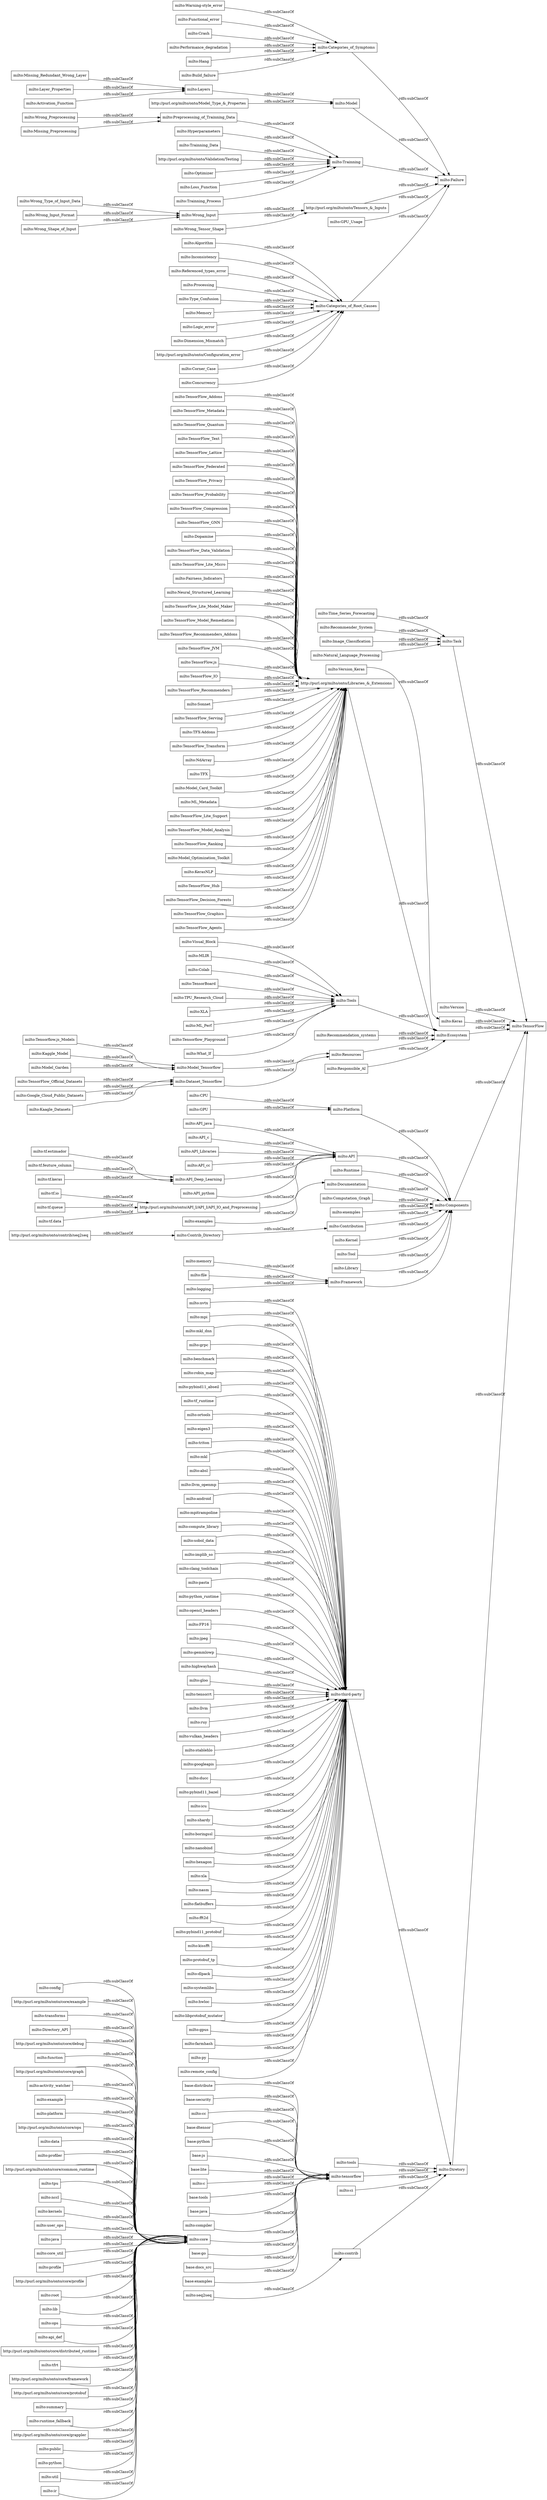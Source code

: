 digraph ar2dtool_diagram { 
rankdir=LR;
size="1000"
node [shape = rectangle, color="black"]; "milto:compute_library" "http://purl.org/milto/onto/core/common_runtime" "milto:tpu" "base:lite" "milto:tf.keras" "milto:Version_Keras" "milto:nccl" "milto:Tools" "milto:exemples" "milto:Algorithm" "milto:file" "milto:TensorFlow.js" "milto:c" "milto:kernels" "milto:highwayhash" "milto:contrib" "milto:Wrong_Shape_of_Input" "milto:gloo" "milto:Diretory" "milto:user_ops" "milto:Contrib_Directory" "milto:TensorFlow_IO" "milto:Documentation" "milto:tf.data" "milto:Kernel" "milto:tensorrt" "milto:llvm" "milto:java" "milto:core_util" "milto:profile" "http://purl.org/milto/onto/core/profile" "milto:ci" "milto:TensorFlow_Recommenders" "milto:Categories_of_Symptoms" "milto:Tool" "milto:ruy" "base:tools" "milto:Preprocessing_of_Trainning_Data" "milto:Image_Classification" "milto:Wrong_Type_of_Input_Data" "milto:Sonnet" "milto:vulkan_headers" "milto:stablehlo" "milto:Version" "milto:root" "milto:Natural_Language_Processing" "milto:Hyperparameters" "milto:Library" "milto:lib" "milto:ops" "base:java" "milto:TensorFlow_Serving" "milto:Model_Garden" "milto:googleapis" "milto:ducc" "milto:api_def" "milto:Tensorflow.js_Models" "http://purl.org/milto/onto/core/distributed_runtime" "milto:pybind11_bazel" "milto:TFX-Addons" "milto:CPU" "milto:TensorFlow_Transform" "milto:GPU" "http://purl.org/milto/onto/Conﬁguration_error" "milto:icu" "milto:tf.io" "milto:tfrt" "milto:Trainning_Data" "milto:NdArray" "milto:Responsible_AI" "milto:tf.queue" "http://purl.org/milto/onto/core/framework" "milto:shardy" "milto:TFX" "http://purl.org/milto/onto/core/protobuf" "milto:summary" "milto:boringssl" "milto:Corner_Case" "milto:nanobind" "milto:Model_Card_Toolkit" "milto:API_cc" "milto:Contribution" "milto:ML_Metadata" "milto:hexagon" "milto:compiler" "milto:Tensorflow_Playground" "milto:xla" "milto:tf.estimador" "milto:nasm" "milto:API_Deep_Learning" "milto:flatbuffers" "milto:tf.feuture_column" "milto:TensorFlow_Lite_Support" "milto:runtime_fallback" "http://purl.org/milto/onto/Validation/Testing" "milto:TensorFlow_Model_Analysis" "milto:fft2d" "milto:tensorflow" "http://purl.org/milto/onto/contrib/seq2seq" "milto:Kaagle_Datasets" "milto:Optimizer" "milto:pybind11_protobuf" "milto:Hang" "milto:TensorFlow_Ranking" "http://purl.org/milto/onto/core/grappler" "milto:core" "milto:Wrong_Input" "milto:Concurrency" "milto:kissfft" "milto:Wrong_Input_Format" "milto:TensorFlow_Official_Datasets" "base:go" "milto:protobuf_tp" "milto:Resources" "milto:Framework" "milto:Activation_Function" "milto:Wrong_Preprocessing" "milto:Task" "milto:What_If" "milto:Keras" "milto:Model_Optimization_Toolkit" "milto:public" "milto:dlpack" "milto:Missing_Preprocessing" "milto:Inconsistency" "milto:KerasNLP" "milto:systemlibs" "milto:Visual_Block" "milto:TensorFlow_Hub" "milto:tools" "milto:hwloc" "milto:MLIR" "milto:libprotobuf_mutator" "milto:Colab" "milto:gpus" "milto:Layers" "milto:TensorFlow_Decision_Forests" "milto:TensorFlow_Graphics" "milto:farmhash" "milto:Loss_Function" "milto:Missing_Redundant_Wrong_Layer" "milto:Trainning_Process" "milto:py" "milto:python" "milto:remote_config" "milto:API_python" "milto:Time_Series_Forecasting" "milto:util" "milto:Platform" "milto:nvtx" "milto:mpi" "milto:Referenced_types_error" "milto:TensorFlow_Agents" "milto:mkl_dnn" "milto:TensorBoard" "milto:TensorFlow_Addons" "milto:Recommender_System" "milto:grpc" "milto:ir" "milto:Build_failure" "milto:benchmark" "milto:TensorFlow_Metadata" "milto:Warning-style_error" "milto:robin_map" "milto:logging" "milto:Model" "milto:TensorFlow_Quantum" "milto:config" "milto:Layer_Properties" "milto:Processing" "milto:Type_Confusion" "milto:Trainning" "milto:Google_Cloud_Public_Datasets" "milto:TensorFlow" "base:docs_src" "base:examples" "milto:pybind11_abseil" "milto:Memory" "milto:tf_runtime" "milto:memory" "milto:TensorFlow_Text" "milto:ortools" "milto:Ecosystem" "milto:eigen3" "http://purl.org/milto/onto/API_I/API_I/API_IO_and_Preprocessing" "milto:triton" "milto:Dataset_Tensorflow" "milto:TPU_Research_Cloud" "milto:third-party" "milto:Failure" "milto:Categories_of_Root_Causes" "base:distribute" "milto:TensorFlow_Lattice" "milto:TensorFlow_Federated" "milto:TensorFlow_Privacy" "milto:mkl" "milto:API" "base:security" "milto:Kaggle_Model" "milto:TensorFlow_Probability" "http://purl.org/milto/onto/core/example" "milto:Functional_error" "http://purl.org/milto/onto/Libraries_&_Extensions" "milto:transforms" "milto:Directory_API" "milto:absl" "http://purl.org/milto/onto/core/debug" "milto:function" "milto:Logic_error" "milto:cc" "milto:XLA" "milto:Dimension_Mismatch" "milto:TensorFlow_Compression" "milto:Runtime" "milto:Model_Tensorflow" "milto:GPU_Usage" "milto:TensorFlow_GNN" "http://purl.org/milto/onto/Tensors_&_Inputs" "milto:llvm_openmp" "milto:API_java" "http://purl.org/milto/onto/core/graph" "http://purl.org/milto/onto/Model_Type_&_Propertes" "milto:Dopamine" "milto:activity_watcher" "milto:example" "milto:android" "milto:platform" "milto:seq2seq" "milto:mpitrampoline" "http://purl.org/milto/onto/core/ops" "milto:sobol_data" "milto:TensorFlow_Data_Validation" "milto:implib_so" "base:dtensor" "milto:TensorFlow_Lite_Micro" "milto:clang_toolchain" "base:python" "milto:Fairness_Indicators" "milto:Crash" "milto:API_c" "milto:API_Libraries" "milto:pasta" "milto:data" "milto:ML_Perf" "milto:Performance_degradation" "milto:Neural_Structured_Learning" "milto:TensorFlow_Lite_Model_Maker" "milto:TensorFlow_Model_Remediation" "milto:python_runtime" "milto:TensorFlow_Recommenders_Addons" "milto:opencl_headers" "milto:FP16" "milto:Wrong_Tensor_Shape" "milto:jpeg" "milto:TensorFlow_JVM" "milto:Computation_Graph" "milto:Components" "base:js" "milto:profiler" "milto:examples" "milto:gemmlowp" "milto:Recommendation_systems" ; /*classes style*/
	"http://purl.org/milto/onto/core/grappler" -> "milto:core" [ label = "rdfs:subClassOf" ];
	"milto:flatbuffers" -> "milto:third-party" [ label = "rdfs:subClassOf" ];
	"milto:Trainning_Process" -> "milto:Trainning" [ label = "rdfs:subClassOf" ];
	"milto:ML_Metadata" -> "http://purl.org/milto/onto/Libraries_&_Extensions" [ label = "rdfs:subClassOf" ];
	"milto:python_runtime" -> "milto:third-party" [ label = "rdfs:subClassOf" ];
	"milto:TensorFlow_Lite_Micro" -> "http://purl.org/milto/onto/Libraries_&_Extensions" [ label = "rdfs:subClassOf" ];
	"milto:Categories_of_Root_Causes" -> "milto:Failure" [ label = "rdfs:subClassOf" ];
	"milto:tensorrt" -> "milto:third-party" [ label = "rdfs:subClassOf" ];
	"milto:profiler" -> "milto:core" [ label = "rdfs:subClassOf" ];
	"milto:Wrong_Tensor_Shape" -> "http://purl.org/milto/onto/Tensors_&_Inputs" [ label = "rdfs:subClassOf" ];
	"milto:Wrong_Preprocessing" -> "milto:Preprocessing_of_Trainning_Data" [ label = "rdfs:subClassOf" ];
	"milto:Loss_Function" -> "milto:Trainning" [ label = "rdfs:subClassOf" ];
	"milto:root" -> "milto:core" [ label = "rdfs:subClassOf" ];
	"milto:clang_toolchain" -> "milto:third-party" [ label = "rdfs:subClassOf" ];
	"milto:examples" -> "milto:Documentation" [ label = "rdfs:subClassOf" ];
	"milto:TensorFlow_GNN" -> "http://purl.org/milto/onto/Libraries_&_Extensions" [ label = "rdfs:subClassOf" ];
	"milto:Task" -> "milto:TensorFlow" [ label = "rdfs:subClassOf" ];
	"milto:Categories_of_Symptoms" -> "milto:Failure" [ label = "rdfs:subClassOf" ];
	"http://purl.org/milto/onto/Libraries_&_Extensions" -> "milto:Ecosystem" [ label = "rdfs:subClassOf" ];
	"milto:exemples" -> "milto:Components" [ label = "rdfs:subClassOf" ];
	"milto:Version" -> "milto:TensorFlow" [ label = "rdfs:subClassOf" ];
	"milto:Logic_error" -> "milto:Categories_of_Root_Causes" [ label = "rdfs:subClassOf" ];
	"milto:fft2d" -> "milto:third-party" [ label = "rdfs:subClassOf" ];
	"http://purl.org/milto/onto/Tensors_&_Inputs" -> "milto:Failure" [ label = "rdfs:subClassOf" ];
	"milto:Visual_Block" -> "milto:Tools" [ label = "rdfs:subClassOf" ];
	"milto:sobol_data" -> "milto:third-party" [ label = "rdfs:subClassOf" ];
	"milto:tf_runtime" -> "milto:third-party" [ label = "rdfs:subClassOf" ];
	"milto:Trainning_Data" -> "milto:Trainning" [ label = "rdfs:subClassOf" ];
	"milto:robin_map" -> "milto:third-party" [ label = "rdfs:subClassOf" ];
	"milto:API_cc" -> "milto:API" [ label = "rdfs:subClassOf" ];
	"milto:triton" -> "milto:third-party" [ label = "rdfs:subClassOf" ];
	"milto:Natural_Language_Processing" -> "milto:Task" [ label = "rdfs:subClassOf" ];
	"milto:TensorFlow_Hub" -> "http://purl.org/milto/onto/Libraries_&_Extensions" [ label = "rdfs:subClassOf" ];
	"http://purl.org/milto/onto/core/graph" -> "milto:core" [ label = "rdfs:subClassOf" ];
	"milto:benchmark" -> "milto:third-party" [ label = "rdfs:subClassOf" ];
	"milto:python" -> "milto:core" [ label = "rdfs:subClassOf" ];
	"milto:MLIR" -> "milto:Tools" [ label = "rdfs:subClassOf" ];
	"milto:TFX-Addons" -> "http://purl.org/milto/onto/Libraries_&_Extensions" [ label = "rdfs:subClassOf" ];
	"milto:kissfft" -> "milto:third-party" [ label = "rdfs:subClassOf" ];
	"milto:nanobind" -> "milto:third-party" [ label = "rdfs:subClassOf" ];
	"milto:Version_Keras" -> "milto:Keras" [ label = "rdfs:subClassOf" ];
	"milto:kernels" -> "milto:core" [ label = "rdfs:subClassOf" ];
	"milto:Kaagle_Datasets" -> "milto:Dataset_Tensorflow" [ label = "rdfs:subClassOf" ];
	"milto:TensorFlow_JVM" -> "http://purl.org/milto/onto/Libraries_&_Extensions" [ label = "rdfs:subClassOf" ];
	"milto:KerasNLP" -> "http://purl.org/milto/onto/Libraries_&_Extensions" [ label = "rdfs:subClassOf" ];
	"milto:hwloc" -> "milto:third-party" [ label = "rdfs:subClassOf" ];
	"milto:Activation_Function" -> "milto:Layers" [ label = "rdfs:subClassOf" ];
	"milto:Neural_Structured_Learning" -> "http://purl.org/milto/onto/Libraries_&_Extensions" [ label = "rdfs:subClassOf" ];
	"milto:stablehlo" -> "milto:third-party" [ label = "rdfs:subClassOf" ];
	"milto:Inconsistency" -> "milto:Categories_of_Root_Causes" [ label = "rdfs:subClassOf" ];
	"http://purl.org/milto/onto/Model_Type_&_Propertes" -> "milto:Model" [ label = "rdfs:subClassOf" ];
	"milto:eigen3" -> "milto:third-party" [ label = "rdfs:subClassOf" ];
	"milto:Hang" -> "milto:Categories_of_Symptoms" [ label = "rdfs:subClassOf" ];
	"milto:Processing" -> "milto:Categories_of_Root_Causes" [ label = "rdfs:subClassOf" ];
	"milto:tf.estimador" -> "milto:API_Deep_Learning" [ label = "rdfs:subClassOf" ];
	"milto:util" -> "milto:core" [ label = "rdfs:subClassOf" ];
	"milto:mpitrampoline" -> "milto:third-party" [ label = "rdfs:subClassOf" ];
	"milto:TensorFlow_Recommenders" -> "http://purl.org/milto/onto/Libraries_&_Extensions" [ label = "rdfs:subClassOf" ];
	"milto:lib" -> "milto:core" [ label = "rdfs:subClassOf" ];
	"milto:ML_Perf" -> "milto:Tools" [ label = "rdfs:subClassOf" ];
	"milto:CPU" -> "milto:Platform" [ label = "rdfs:subClassOf" ];
	"milto:nasm" -> "milto:third-party" [ label = "rdfs:subClassOf" ];
	"milto:API_Deep_Learning" -> "milto:API" [ label = "rdfs:subClassOf" ];
	"milto:Platform" -> "milto:Components" [ label = "rdfs:subClassOf" ];
	"milto:Sonnet" -> "http://purl.org/milto/onto/Libraries_&_Extensions" [ label = "rdfs:subClassOf" ];
	"milto:protobuf_tp" -> "milto:third-party" [ label = "rdfs:subClassOf" ];
	"milto:Kaggle_Model" -> "milto:Model_Tensorflow" [ label = "rdfs:subClassOf" ];
	"milto:Functional_error" -> "milto:Categories_of_Symptoms" [ label = "rdfs:subClassOf" ];
	"milto:Wrong_Type_of_Input_Data" -> "milto:Wrong_Input" [ label = "rdfs:subClassOf" ];
	"milto:tf.queue" -> "http://purl.org/milto/onto/API_I/API_I/API_IO_and_Preprocessing" [ label = "rdfs:subClassOf" ];
	"milto:Computation_Graph" -> "milto:Components" [ label = "rdfs:subClassOf" ];
	"milto:Image_Classification" -> "milto:Task" [ label = "rdfs:subClassOf" ];
	"milto:Dataset_Tensorflow" -> "milto:Resources" [ label = "rdfs:subClassOf" ];
	"milto:Framework" -> "milto:Components" [ label = "rdfs:subClassOf" ];
	"milto:tpu" -> "milto:core" [ label = "rdfs:subClassOf" ];
	"milto:Tensorflow_Playground" -> "milto:Tools" [ label = "rdfs:subClassOf" ];
	"milto:What_If" -> "milto:Tools" [ label = "rdfs:subClassOf" ];
	"milto:py" -> "milto:third-party" [ label = "rdfs:subClassOf" ];
	"milto:Performance_degradation" -> "milto:Categories_of_Symptoms" [ label = "rdfs:subClassOf" ];
	"milto:Optimizer" -> "milto:Trainning" [ label = "rdfs:subClassOf" ];
	"milto:GPU" -> "milto:Platform" [ label = "rdfs:subClassOf" ];
	"milto:TensorFlow_Graphics" -> "http://purl.org/milto/onto/Libraries_&_Extensions" [ label = "rdfs:subClassOf" ];
	"milto:public" -> "milto:core" [ label = "rdfs:subClassOf" ];
	"http://purl.org/milto/onto/core/ops" -> "milto:core" [ label = "rdfs:subClassOf" ];
	"milto:pybind11_abseil" -> "milto:third-party" [ label = "rdfs:subClassOf" ];
	"milto:TensorFlow_Model_Analysis" -> "http://purl.org/milto/onto/Libraries_&_Extensions" [ label = "rdfs:subClassOf" ];
	"milto:TPU_Research_Cloud" -> "milto:Tools" [ label = "rdfs:subClassOf" ];
	"milto:Fairness_Indicators" -> "http://purl.org/milto/onto/Libraries_&_Extensions" [ label = "rdfs:subClassOf" ];
	"milto:function" -> "milto:core" [ label = "rdfs:subClassOf" ];
	"milto:Crash" -> "milto:Categories_of_Symptoms" [ label = "rdfs:subClassOf" ];
	"milto:pybind11_protobuf" -> "milto:third-party" [ label = "rdfs:subClassOf" ];
	"milto:Preprocessing_of_Trainning_Data" -> "milto:Trainning" [ label = "rdfs:subClassOf" ];
	"milto:jpeg" -> "milto:third-party" [ label = "rdfs:subClassOf" ];
	"milto:TensorFlow_Federated" -> "http://purl.org/milto/onto/Libraries_&_Extensions" [ label = "rdfs:subClassOf" ];
	"milto:Memory" -> "milto:Categories_of_Root_Causes" [ label = "rdfs:subClassOf" ];
	"milto:TensorFlow_Lite_Model_Maker" -> "http://purl.org/milto/onto/Libraries_&_Extensions" [ label = "rdfs:subClassOf" ];
	"milto:TensorFlow_Quantum" -> "http://purl.org/milto/onto/Libraries_&_Extensions" [ label = "rdfs:subClassOf" ];
	"milto:absl" -> "milto:third-party" [ label = "rdfs:subClassOf" ];
	"milto:Google_Cloud_Public_Datasets" -> "milto:Dataset_Tensorflow" [ label = "rdfs:subClassOf" ];
	"milto:ortools" -> "milto:third-party" [ label = "rdfs:subClassOf" ];
	"milto:dlpack" -> "milto:third-party" [ label = "rdfs:subClassOf" ];
	"milto:example" -> "milto:core" [ label = "rdfs:subClassOf" ];
	"milto:ducc" -> "milto:third-party" [ label = "rdfs:subClassOf" ];
	"milto:ops" -> "milto:core" [ label = "rdfs:subClassOf" ];
	"milto:cc" -> "milto:tensorflow" [ label = "rdfs:subClassOf" ];
	"milto:user_ops" -> "milto:core" [ label = "rdfs:subClassOf" ];
	"milto:Tensorflow.js_Models" -> "milto:Model_Tensorflow" [ label = "rdfs:subClassOf" ];
	"milto:gloo" -> "milto:third-party" [ label = "rdfs:subClassOf" ];
	"milto:compiler" -> "milto:tensorflow" [ label = "rdfs:subClassOf" ];
	"milto:Corner_Case" -> "milto:Categories_of_Root_Causes" [ label = "rdfs:subClassOf" ];
	"milto:Directory_API" -> "milto:core" [ label = "rdfs:subClassOf" ];
	"milto:Warning-style_error" -> "milto:Categories_of_Symptoms" [ label = "rdfs:subClassOf" ];
	"milto:TensorFlow_Data_Validation" -> "http://purl.org/milto/onto/Libraries_&_Extensions" [ label = "rdfs:subClassOf" ];
	"milto:Tools" -> "milto:Ecosystem" [ label = "rdfs:subClassOf" ];
	"milto:config" -> "milto:core" [ label = "rdfs:subClassOf" ];
	"base:security" -> "milto:tensorflow" [ label = "rdfs:subClassOf" ];
	"milto:java" -> "milto:core" [ label = "rdfs:subClassOf" ];
	"milto:TensorFlow_Lite_Support" -> "http://purl.org/milto/onto/Libraries_&_Extensions" [ label = "rdfs:subClassOf" ];
	"milto:Dopamine" -> "http://purl.org/milto/onto/Libraries_&_Extensions" [ label = "rdfs:subClassOf" ];
	"milto:file" -> "milto:Framework" [ label = "rdfs:subClassOf" ];
	"milto:TensorFlow_Agents" -> "http://purl.org/milto/onto/Libraries_&_Extensions" [ label = "rdfs:subClassOf" ];
	"http://purl.org/milto/onto/core/protobuf" -> "milto:core" [ label = "rdfs:subClassOf" ];
	"http://purl.org/milto/onto/Conﬁguration_error" -> "milto:Categories_of_Root_Causes" [ label = "rdfs:subClassOf" ];
	"milto:Contribution" -> "milto:Components" [ label = "rdfs:subClassOf" ];
	"milto:Tool" -> "milto:Components" [ label = "rdfs:subClassOf" ];
	"milto:core" -> "milto:tensorflow" [ label = "rdfs:subClassOf" ];
	"milto:TensorFlow_Serving" -> "http://purl.org/milto/onto/Libraries_&_Extensions" [ label = "rdfs:subClassOf" ];
	"milto:profile" -> "milto:core" [ label = "rdfs:subClassOf" ];
	"milto:transforms" -> "milto:core" [ label = "rdfs:subClassOf" ];
	"milto:Missing_Redundant_Wrong_Layer" -> "milto:Layers" [ label = "rdfs:subClassOf" ];
	"milto:xla" -> "milto:third-party" [ label = "rdfs:subClassOf" ];
	"milto:Resources" -> "milto:Ecosystem" [ label = "rdfs:subClassOf" ];
	"milto:Hyperparameters" -> "milto:Trainning" [ label = "rdfs:subClassOf" ];
	"milto:TensorFlow_Probability" -> "http://purl.org/milto/onto/Libraries_&_Extensions" [ label = "rdfs:subClassOf" ];
	"milto:Documentation" -> "milto:Components" [ label = "rdfs:subClassOf" ];
	"base:java" -> "milto:tensorflow" [ label = "rdfs:subClassOf" ];
	"milto:Type_Confusion" -> "milto:Categories_of_Root_Causes" [ label = "rdfs:subClassOf" ];
	"milto:Layers" -> "milto:Model" [ label = "rdfs:subClassOf" ];
	"base:distribute" -> "milto:tensorflow" [ label = "rdfs:subClassOf" ];
	"milto:api_def" -> "milto:core" [ label = "rdfs:subClassOf" ];
	"milto:tensorflow" -> "milto:Diretory" [ label = "rdfs:subClassOf" ];
	"milto:icu" -> "milto:third-party" [ label = "rdfs:subClassOf" ];
	"milto:Trainning" -> "milto:Failure" [ label = "rdfs:subClassOf" ];
	"milto:mpi" -> "milto:third-party" [ label = "rdfs:subClassOf" ];
	"base:tools" -> "milto:tensorflow" [ label = "rdfs:subClassOf" ];
	"milto:c" -> "milto:tensorflow" [ label = "rdfs:subClassOf" ];
	"milto:tfrt" -> "milto:core" [ label = "rdfs:subClassOf" ];
	"milto:API_Libraries" -> "milto:API" [ label = "rdfs:subClassOf" ];
	"milto:TensorFlow_Addons" -> "http://purl.org/milto/onto/Libraries_&_Extensions" [ label = "rdfs:subClassOf" ];
	"milto:Recommender_System" -> "milto:Task" [ label = "rdfs:subClassOf" ];
	"milto:memory" -> "milto:Framework" [ label = "rdfs:subClassOf" ];
	"milto:llvm" -> "milto:third-party" [ label = "rdfs:subClassOf" ];
	"milto:opencl_headers" -> "milto:third-party" [ label = "rdfs:subClassOf" ];
	"milto:shardy" -> "milto:third-party" [ label = "rdfs:subClassOf" ];
	"milto:Model_Card_Toolkit" -> "http://purl.org/milto/onto/Libraries_&_Extensions" [ label = "rdfs:subClassOf" ];
	"milto:TensorBoard" -> "milto:Tools" [ label = "rdfs:subClassOf" ];
	"milto:Time_Series_Forecasting" -> "milto:Task" [ label = "rdfs:subClassOf" ];
	"milto:pasta" -> "milto:third-party" [ label = "rdfs:subClassOf" ];
	"milto:TensorFlow_Decision_Forests" -> "http://purl.org/milto/onto/Libraries_&_Extensions" [ label = "rdfs:subClassOf" ];
	"milto:API" -> "milto:Components" [ label = "rdfs:subClassOf" ];
	"milto:googleapis" -> "milto:third-party" [ label = "rdfs:subClassOf" ];
	"milto:Recommendation_systems" -> "milto:Ecosystem" [ label = "rdfs:subClassOf" ];
	"milto:runtime_fallback" -> "milto:core" [ label = "rdfs:subClassOf" ];
	"milto:TensorFlow_IO" -> "http://purl.org/milto/onto/Libraries_&_Extensions" [ label = "rdfs:subClassOf" ];
	"milto:gemmlowp" -> "milto:third-party" [ label = "rdfs:subClassOf" ];
	"milto:TensorFlow_Recommenders_Addons" -> "http://purl.org/milto/onto/Libraries_&_Extensions" [ label = "rdfs:subClassOf" ];
	"milto:FP16" -> "milto:third-party" [ label = "rdfs:subClassOf" ];
	"milto:TensorFlow_Official_Datasets" -> "milto:Dataset_Tensorflow" [ label = "rdfs:subClassOf" ];
	"milto:tools" -> "milto:Diretory" [ label = "rdfs:subClassOf" ];
	"milto:llvm_openmp" -> "milto:third-party" [ label = "rdfs:subClassOf" ];
	"milto:Kernel" -> "milto:Components" [ label = "rdfs:subClassOf" ];
	"milto:mkl_dnn" -> "milto:third-party" [ label = "rdfs:subClassOf" ];
	"milto:TFX" -> "http://purl.org/milto/onto/Libraries_&_Extensions" [ label = "rdfs:subClassOf" ];
	"milto:mkl" -> "milto:third-party" [ label = "rdfs:subClassOf" ];
	"http://purl.org/milto/onto/Validation/Testing" -> "milto:Trainning" [ label = "rdfs:subClassOf" ];
	"milto:nvtx" -> "milto:third-party" [ label = "rdfs:subClassOf" ];
	"milto:Algorithm" -> "milto:Categories_of_Root_Causes" [ label = "rdfs:subClassOf" ];
	"milto:NdArray" -> "http://purl.org/milto/onto/Libraries_&_Extensions" [ label = "rdfs:subClassOf" ];
	"milto:Runtime" -> "milto:Components" [ label = "rdfs:subClassOf" ];
	"milto:Ecosystem" -> "milto:TensorFlow" [ label = "rdfs:subClassOf" ];
	"milto:Keras" -> "milto:TensorFlow" [ label = "rdfs:subClassOf" ];
	"milto:compute_library" -> "milto:third-party" [ label = "rdfs:subClassOf" ];
	"milto:ci" -> "milto:Diretory" [ label = "rdfs:subClassOf" ];
	"base:dtensor" -> "milto:tensorflow" [ label = "rdfs:subClassOf" ];
	"milto:implib_so" -> "milto:third-party" [ label = "rdfs:subClassOf" ];
	"milto:TensorFlow_Model_Remediation" -> "http://purl.org/milto/onto/Libraries_&_Extensions" [ label = "rdfs:subClassOf" ];
	"milto:TensorFlow_Compression" -> "http://purl.org/milto/onto/Libraries_&_Extensions" [ label = "rdfs:subClassOf" ];
	"milto:seq2seq" -> "milto:contrib" [ label = "rdfs:subClassOf" ];
	"milto:farmhash" -> "milto:third-party" [ label = "rdfs:subClassOf" ];
	"milto:TensorFlow_Lattice" -> "http://purl.org/milto/onto/Libraries_&_Extensions" [ label = "rdfs:subClassOf" ];
	"milto:pybind11_bazel" -> "milto:third-party" [ label = "rdfs:subClassOf" ];
	"milto:summary" -> "milto:core" [ label = "rdfs:subClassOf" ];
	"http://purl.org/milto/onto/API_I/API_I/API_IO_and_Preprocessing" -> "milto:API" [ label = "rdfs:subClassOf" ];
	"milto:android" -> "milto:third-party" [ label = "rdfs:subClassOf" ];
	"http://purl.org/milto/onto/contrib/seq2seq" -> "milto:Contrib_Directory" [ label = "rdfs:subClassOf" ];
	"milto:GPU_Usage" -> "milto:Failure" [ label = "rdfs:subClassOf" ];
	"base:examples" -> "milto:tensorflow" [ label = "rdfs:subClassOf" ];
	"milto:logging" -> "milto:Framework" [ label = "rdfs:subClassOf" ];
	"http://purl.org/milto/onto/core/distributed_runtime" -> "milto:core" [ label = "rdfs:subClassOf" ];
	"http://purl.org/milto/onto/core/example" -> "milto:core" [ label = "rdfs:subClassOf" ];
	"milto:Dimension_Mismatch" -> "milto:Categories_of_Root_Causes" [ label = "rdfs:subClassOf" ];
	"milto:Diretory" -> "milto:TensorFlow" [ label = "rdfs:subClassOf" ];
	"milto:TensorFlow_Privacy" -> "http://purl.org/milto/onto/Libraries_&_Extensions" [ label = "rdfs:subClassOf" ];
	"milto:Model" -> "milto:Failure" [ label = "rdfs:subClassOf" ];
	"milto:ruy" -> "milto:third-party" [ label = "rdfs:subClassOf" ];
	"milto:Wrong_Input" -> "http://purl.org/milto/onto/Tensors_&_Inputs" [ label = "rdfs:subClassOf" ];
	"milto:grpc" -> "milto:third-party" [ label = "rdfs:subClassOf" ];
	"milto:tf.data" -> "http://purl.org/milto/onto/API_I/API_I/API_IO_and_Preprocessing" [ label = "rdfs:subClassOf" ];
	"base:docs_src" -> "milto:tensorflow" [ label = "rdfs:subClassOf" ];
	"milto:core_util" -> "milto:core" [ label = "rdfs:subClassOf" ];
	"milto:Referenced_types_error" -> "milto:Categories_of_Root_Causes" [ label = "rdfs:subClassOf" ];
	"milto:Colab" -> "milto:Tools" [ label = "rdfs:subClassOf" ];
	"milto:boringssl" -> "milto:third-party" [ label = "rdfs:subClassOf" ];
	"milto:systemlibs" -> "milto:third-party" [ label = "rdfs:subClassOf" ];
	"milto:XLA" -> "milto:Tools" [ label = "rdfs:subClassOf" ];
	"milto:API_c" -> "milto:API" [ label = "rdfs:subClassOf" ];
	"base:python" -> "milto:tensorflow" [ label = "rdfs:subClassOf" ];
	"milto:Responsible_AI" -> "milto:Ecosystem" [ label = "rdfs:subClassOf" ];
	"milto:tf.keras" -> "milto:API_Deep_Learning" [ label = "rdfs:subClassOf" ];
	"milto:vulkan_headers" -> "milto:third-party" [ label = "rdfs:subClassOf" ];
	"milto:Missing_Preprocessing" -> "milto:Preprocessing_of_Trainning_Data" [ label = "rdfs:subClassOf" ];
	"milto:Model_Tensorflow" -> "milto:Resources" [ label = "rdfs:subClassOf" ];
	"milto:gpus" -> "milto:third-party" [ label = "rdfs:subClassOf" ];
	"milto:Build_failure" -> "milto:Categories_of_Symptoms" [ label = "rdfs:subClassOf" ];
	"http://purl.org/milto/onto/core/common_runtime" -> "milto:core" [ label = "rdfs:subClassOf" ];
	"milto:remote_config" -> "milto:third-party" [ label = "rdfs:subClassOf" ];
	"milto:API_python" -> "milto:API" [ label = "rdfs:subClassOf" ];
	"http://purl.org/milto/onto/core/profile" -> "milto:core" [ label = "rdfs:subClassOf" ];
	"http://purl.org/milto/onto/core/debug" -> "milto:core" [ label = "rdfs:subClassOf" ];
	"base:lite" -> "milto:tensorflow" [ label = "rdfs:subClassOf" ];
	"milto:TensorFlow_Text" -> "http://purl.org/milto/onto/Libraries_&_Extensions" [ label = "rdfs:subClassOf" ];
	"base:js" -> "milto:tensorflow" [ label = "rdfs:subClassOf" ];
	"milto:TensorFlow_Metadata" -> "http://purl.org/milto/onto/Libraries_&_Extensions" [ label = "rdfs:subClassOf" ];
	"http://purl.org/milto/onto/core/framework" -> "milto:core" [ label = "rdfs:subClassOf" ];
	"milto:tf.feuture_column" -> "milto:API_Deep_Learning" [ label = "rdfs:subClassOf" ];
	"milto:highwayhash" -> "milto:third-party" [ label = "rdfs:subClassOf" ];
	"milto:platform" -> "milto:core" [ label = "rdfs:subClassOf" ];
	"milto:Wrong_Shape_of_Input" -> "milto:Wrong_Input" [ label = "rdfs:subClassOf" ];
	"milto:Model_Optimization_Toolkit" -> "http://purl.org/milto/onto/Libraries_&_Extensions" [ label = "rdfs:subClassOf" ];
	"milto:Wrong_Input_Format" -> "milto:Wrong_Input" [ label = "rdfs:subClassOf" ];
	"milto:TensorFlow.js" -> "http://purl.org/milto/onto/Libraries_&_Extensions" [ label = "rdfs:subClassOf" ];
	"milto:data" -> "milto:core" [ label = "rdfs:subClassOf" ];
	"milto:libprotobuf_mutator" -> "milto:third-party" [ label = "rdfs:subClassOf" ];
	"milto:Components" -> "milto:TensorFlow" [ label = "rdfs:subClassOf" ];
	"milto:Concurrency" -> "milto:Categories_of_Root_Causes" [ label = "rdfs:subClassOf" ];
	"milto:Library" -> "milto:Components" [ label = "rdfs:subClassOf" ];
	"milto:TensorFlow_Ranking" -> "http://purl.org/milto/onto/Libraries_&_Extensions" [ label = "rdfs:subClassOf" ];
	"milto:TensorFlow_Transform" -> "http://purl.org/milto/onto/Libraries_&_Extensions" [ label = "rdfs:subClassOf" ];
	"base:go" -> "milto:tensorflow" [ label = "rdfs:subClassOf" ];
	"milto:Layer_Properties" -> "milto:Layers" [ label = "rdfs:subClassOf" ];
	"milto:API_java" -> "milto:API" [ label = "rdfs:subClassOf" ];
	"milto:Model_Garden" -> "milto:Model_Tensorflow" [ label = "rdfs:subClassOf" ];
	"milto:Contrib_Directory" -> "milto:Contribution" [ label = "rdfs:subClassOf" ];
	"milto:ir" -> "milto:core" [ label = "rdfs:subClassOf" ];
	"milto:third-party" -> "milto:Diretory" [ label = "rdfs:subClassOf" ];
	"milto:nccl" -> "milto:core" [ label = "rdfs:subClassOf" ];
	"milto:contrib" -> "milto:Diretory" [ label = "rdfs:subClassOf" ];
	"milto:activity_watcher" -> "milto:core" [ label = "rdfs:subClassOf" ];
	"milto:hexagon" -> "milto:third-party" [ label = "rdfs:subClassOf" ];
	"milto:tf.io" -> "http://purl.org/milto/onto/API_I/API_I/API_IO_and_Preprocessing" [ label = "rdfs:subClassOf" ];

}
